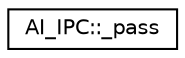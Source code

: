 digraph "Graphical Class Hierarchy"
{
 // LATEX_PDF_SIZE
  edge [fontname="Helvetica",fontsize="10",labelfontname="Helvetica",labelfontsize="10"];
  node [fontname="Helvetica",fontsize="10",shape=record];
  rankdir="LR";
  Node0 [label="AI_IPC::_pass",height=0.2,width=0.4,color="black", fillcolor="white", style="filled",URL="$structAI__IPC_1_1__pass.html",tooltip=" "];
}
